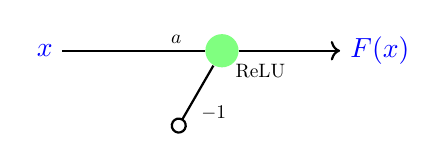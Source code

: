 % Figure after Kjell Magne Fauske
% http://www.texample.net/tikz/examples/neural-network/
\begin{tikzpicture}[scale=1.5]
   \def\layersep{1.5cm}
    \tikzstyle{every pin edge}=[thick]
    \tikzstyle{neuron}=[circle,fill=black!25,minimum size=12pt,inner sep=0pt]
    \tikzstyle{entree}=[];
    \tikzstyle{input neuron}=[neuron, fill=green!50];
    \tikzstyle{output neuron}=[neuron, fill=red!50];
    \tikzstyle{hidden neuron}=[neuron, fill=blue!50];
    \tikzstyle{annot} = [text width=4em, text centered]

% Entree
\node[entree,blue] (E) at (-\layersep,0) {$x$};

% Premiere couche
\node[input neuron] (I) at (0,0) {};
\node[below right=0.8ex,scale=0.7] at (I) {ReLU};

\draw[-o,thick] (I) to node[midway,below right,scale=0.7]{$-1$} ++ (-120:0.8);

% Arrete et poids
 \path[thick] (E) edge node[pos=0.8,above,scale=0.7]{$a$} (I) ;

% Sortie
 \draw[->,thick] (I)-- ++(1,0) node[right,blue]{$F(x)$};

\end{tikzpicture}  
